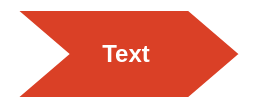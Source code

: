 <mxfile version="14.6.13" type="device"><diagram id="wy2XJP19Zn2LVria-Zjs" name="Seite-1"><mxGraphModel dx="1086" dy="2135" grid="1" gridSize="10" guides="1" tooltips="1" connect="1" arrows="1" fold="1" page="1" pageScale="1" pageWidth="827" pageHeight="1169" math="0" shadow="0"><root><mxCell id="0"/><mxCell id="1" parent="0"/><mxCell id="2x4_ySCzuOwBv7c0tnvz-1" value="&lt;b style=&quot;color: rgb(255 , 255 , 255)&quot;&gt;Text&lt;/b&gt;" style="shape=step;perimeter=stepPerimeter;whiteSpace=wrap;html=1;fixedSize=1;fontSize=12;fontColor=#000000;fillColor=#DA4026;size=28;strokeColor=#FFFFFF;strokeWidth=5;" vertex="1" parent="1"><mxGeometry x="40" y="-1120" width="120" height="48" as="geometry"/></mxCell></root></mxGraphModel></diagram></mxfile>